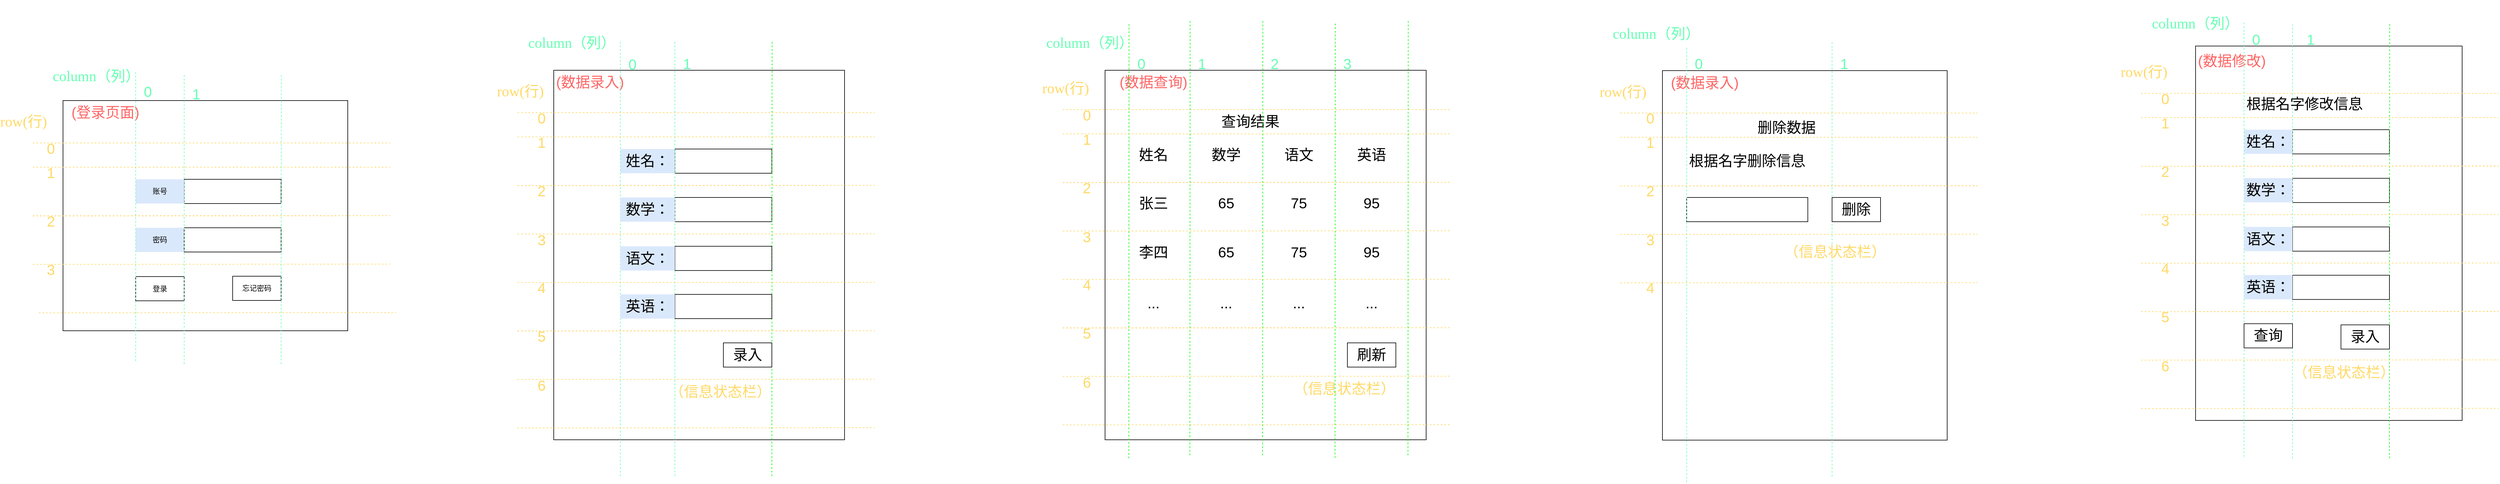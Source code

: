 <mxfile version="12.9.13" type="device"><diagram id="KTsxsyYEMVBA-dvYh1fz" name="第 1 页"><mxGraphModel dx="1486" dy="1206" grid="1" gridSize="10" guides="1" tooltips="1" connect="1" arrows="1" fold="1" page="0" pageScale="1" pageWidth="827" pageHeight="1169" math="0" shadow="0"><root><mxCell id="0"/><mxCell id="1" parent="0"/><mxCell id="TWhk6vjn6DgsriV5h5ET-1" value="" style="rounded=0;whiteSpace=wrap;html=1;fillColor=none;" parent="1" vertex="1"><mxGeometry x="40" y="50" width="470" height="380" as="geometry"/></mxCell><mxCell id="TWhk6vjn6DgsriV5h5ET-2" value="" style="rounded=0;whiteSpace=wrap;html=1;" parent="1" vertex="1"><mxGeometry x="240" y="180" width="160" height="40" as="geometry"/></mxCell><mxCell id="TWhk6vjn6DgsriV5h5ET-4" value="账号" style="text;html=1;strokeColor=none;fillColor=#dae8fc;align=center;verticalAlign=middle;whiteSpace=wrap;rounded=0;" parent="1" vertex="1"><mxGeometry x="160" y="180" width="80" height="40" as="geometry"/></mxCell><mxCell id="TWhk6vjn6DgsriV5h5ET-5" value="密码" style="text;html=1;strokeColor=none;fillColor=#dae8fc;align=center;verticalAlign=middle;whiteSpace=wrap;rounded=0;" parent="1" vertex="1"><mxGeometry x="160" y="260" width="80" height="40" as="geometry"/></mxCell><mxCell id="TWhk6vjn6DgsriV5h5ET-6" value="" style="rounded=0;whiteSpace=wrap;html=1;" parent="1" vertex="1"><mxGeometry x="240" y="260" width="160" height="40" as="geometry"/></mxCell><mxCell id="TWhk6vjn6DgsriV5h5ET-8" value="登录" style="rounded=0;whiteSpace=wrap;html=1;fillColor=none;" parent="1" vertex="1"><mxGeometry x="160" y="340.57" width="80" height="40" as="geometry"/></mxCell><mxCell id="TWhk6vjn6DgsriV5h5ET-11" value="忘记密码" style="rounded=0;whiteSpace=wrap;html=1;fillColor=none;" parent="1" vertex="1"><mxGeometry x="320" y="340" width="80" height="40" as="geometry"/></mxCell><mxCell id="AS2V_6Kqd2vV0nuptE7c-2" value="&lt;font style=&quot;font-size: 24px&quot;&gt;(登录页面)&lt;/font&gt;" style="text;html=1;strokeColor=none;fillColor=none;align=center;verticalAlign=middle;whiteSpace=wrap;rounded=0;fontColor=#FF6666;" parent="1" vertex="1"><mxGeometry x="30" y="50" width="160" height="40" as="geometry"/></mxCell><mxCell id="AS2V_6Kqd2vV0nuptE7c-6" value="" style="endArrow=none;html=1;rounded=1;dashed=1;strokeColor=#66FFB3;" parent="1" edge="1"><mxGeometry width="50" height="50" relative="1" as="geometry"><mxPoint x="240" y="485" as="sourcePoint"/><mxPoint x="240" y="5" as="targetPoint"/></mxGeometry></mxCell><mxCell id="AS2V_6Kqd2vV0nuptE7c-8" value="&lt;pre style=&quot;font-family: &amp;quot;consolas&amp;quot; ; font-size: 18pt&quot;&gt;&lt;span&gt;column（列）&lt;/span&gt;&lt;/pre&gt;" style="text;html=1;strokeColor=none;fillColor=none;align=center;verticalAlign=middle;whiteSpace=wrap;rounded=0;fontColor=#66FFB3;" parent="1" vertex="1"><mxGeometry x="70" width="50" height="20" as="geometry"/></mxCell><mxCell id="AS2V_6Kqd2vV0nuptE7c-16" value="&lt;pre style=&quot;font-family: &amp;quot;consolas&amp;quot; ; font-size: 18pt&quot;&gt;&lt;span&gt;row(行)&lt;/span&gt;&lt;/pre&gt;" style="text;html=1;strokeColor=none;fillColor=none;align=center;verticalAlign=middle;whiteSpace=wrap;rounded=0;textDirection=ltr;fontColor=#FFD966;" parent="1" vertex="1"><mxGeometry x="-50" y="60" width="50" height="50" as="geometry"/></mxCell><mxCell id="AS2V_6Kqd2vV0nuptE7c-10" value="" style="endArrow=none;html=1;rounded=1;dashed=1;strokeColor=#66FFB3;" parent="1" edge="1"><mxGeometry width="50" height="50" relative="1" as="geometry"><mxPoint x="160" y="480" as="sourcePoint"/><mxPoint x="160" as="targetPoint"/></mxGeometry></mxCell><mxCell id="AS2V_6Kqd2vV0nuptE7c-11" value="&lt;font style=&quot;font-size: 24px&quot;&gt;0&lt;/font&gt;" style="text;html=1;strokeColor=none;fillColor=none;align=center;verticalAlign=middle;whiteSpace=wrap;rounded=0;fontColor=#66FFB3;" parent="1" vertex="1"><mxGeometry x="160" y="25.57" width="40" height="20" as="geometry"/></mxCell><mxCell id="AS2V_6Kqd2vV0nuptE7c-12" value="&lt;font style=&quot;font-size: 24px&quot;&gt;1&lt;/font&gt;" style="text;html=1;strokeColor=none;fillColor=none;align=center;verticalAlign=middle;whiteSpace=wrap;rounded=0;fontColor=#66FFB3;" parent="1" vertex="1"><mxGeometry x="240" y="30" width="40" height="20" as="geometry"/></mxCell><mxCell id="AS2V_6Kqd2vV0nuptE7c-13" value="" style="endArrow=none;html=1;rounded=1;dashed=1;strokeColor=#FFD966;" parent="1" edge="1"><mxGeometry width="50" height="50" relative="1" as="geometry"><mxPoint x="-10" y="160" as="sourcePoint"/><mxPoint x="580" y="160" as="targetPoint"/></mxGeometry></mxCell><mxCell id="AS2V_6Kqd2vV0nuptE7c-14" value="" style="endArrow=none;html=1;rounded=1;dashed=1;strokeColor=#FFB366;" parent="1" edge="1"><mxGeometry width="50" height="50" relative="1" as="geometry"><mxPoint x="-10" y="240.43" as="sourcePoint"/><mxPoint x="580" y="240" as="targetPoint"/></mxGeometry></mxCell><mxCell id="AS2V_6Kqd2vV0nuptE7c-15" value="" style="endArrow=none;html=1;rounded=1;dashed=1;strokeColor=#FFD966;" parent="1" edge="1"><mxGeometry width="50" height="50" relative="1" as="geometry"><mxPoint x="-10" y="320.43" as="sourcePoint"/><mxPoint x="580" y="320" as="targetPoint"/></mxGeometry></mxCell><mxCell id="AS2V_6Kqd2vV0nuptE7c-18" value="" style="endArrow=none;html=1;rounded=1;dashed=1;strokeColor=#FFD966;" parent="1" edge="1"><mxGeometry width="50" height="50" relative="1" as="geometry"><mxPoint x="-10" y="120" as="sourcePoint"/><mxPoint x="580" y="120" as="targetPoint"/></mxGeometry></mxCell><mxCell id="AS2V_6Kqd2vV0nuptE7c-19" value="&lt;font style=&quot;font-size: 24px&quot;&gt;0&lt;/font&gt;" style="text;html=1;strokeColor=none;fillColor=none;align=center;verticalAlign=middle;whiteSpace=wrap;rounded=0;fontColor=#FFD966;" parent="1" vertex="1"><mxGeometry y="119.72" width="40" height="20" as="geometry"/></mxCell><mxCell id="AS2V_6Kqd2vV0nuptE7c-20" value="&lt;font style=&quot;font-size: 24px&quot;&gt;1&lt;br&gt;&lt;/font&gt;" style="text;html=1;strokeColor=none;fillColor=none;align=center;verticalAlign=middle;whiteSpace=wrap;rounded=0;fontColor=#FFD966;" parent="1" vertex="1"><mxGeometry y="159.72" width="40" height="20" as="geometry"/></mxCell><mxCell id="AS2V_6Kqd2vV0nuptE7c-21" value="&lt;font style=&quot;font-size: 24px&quot;&gt;2&lt;/font&gt;" style="text;html=1;strokeColor=none;fillColor=none;align=center;verticalAlign=middle;whiteSpace=wrap;rounded=0;fontColor=#FFD966;" parent="1" vertex="1"><mxGeometry y="239.72" width="40" height="20" as="geometry"/></mxCell><mxCell id="AS2V_6Kqd2vV0nuptE7c-22" value="&lt;font style=&quot;font-size: 24px&quot;&gt;3&lt;/font&gt;" style="text;html=1;strokeColor=none;fillColor=none;align=center;verticalAlign=middle;whiteSpace=wrap;rounded=0;fontColor=#FFD966;" parent="1" vertex="1"><mxGeometry y="320.29" width="40" height="20" as="geometry"/></mxCell><mxCell id="AS2V_6Kqd2vV0nuptE7c-23" value="" style="endArrow=none;html=1;rounded=1;dashed=1;strokeColor=#FFD966;" parent="1" edge="1"><mxGeometry width="50" height="50" relative="1" as="geometry"><mxPoint x="-10" y="240.43" as="sourcePoint"/><mxPoint x="580" y="240" as="targetPoint"/></mxGeometry></mxCell><mxCell id="AS2V_6Kqd2vV0nuptE7c-25" value="" style="endArrow=none;html=1;rounded=1;dashed=1;strokeColor=#FFD966;" parent="1" edge="1"><mxGeometry width="50" height="50" relative="1" as="geometry"><mxPoint y="400.43" as="sourcePoint"/><mxPoint x="590" y="400.0" as="targetPoint"/></mxGeometry></mxCell><mxCell id="AS2V_6Kqd2vV0nuptE7c-53" value="" style="endArrow=none;html=1;rounded=1;dashed=1;strokeColor=#66FFB3;" parent="1" edge="1"><mxGeometry width="50" height="50" relative="1" as="geometry"><mxPoint x="400" y="485" as="sourcePoint"/><mxPoint x="400.43" y="5.0" as="targetPoint"/></mxGeometry></mxCell><mxCell id="AS2V_6Kqd2vV0nuptE7c-54" value="" style="rounded=0;whiteSpace=wrap;html=1;fillColor=none;" parent="1" vertex="1"><mxGeometry x="850" width="480" height="610" as="geometry"/></mxCell><mxCell id="AS2V_6Kqd2vV0nuptE7c-55" value="" style="rounded=0;whiteSpace=wrap;html=1;" parent="1" vertex="1"><mxGeometry x="1050" y="130" width="160" height="40" as="geometry"/></mxCell><mxCell id="AS2V_6Kqd2vV0nuptE7c-56" value="&lt;font style=&quot;font-size: 24px&quot;&gt;姓名：&lt;/font&gt;" style="text;html=1;strokeColor=none;fillColor=#dae8fc;align=center;verticalAlign=middle;whiteSpace=wrap;rounded=0;" parent="1" vertex="1"><mxGeometry x="960" y="130" width="90" height="40" as="geometry"/></mxCell><mxCell id="AS2V_6Kqd2vV0nuptE7c-58" value="" style="rounded=0;whiteSpace=wrap;html=1;" parent="1" vertex="1"><mxGeometry x="1050" y="210" width="160" height="40" as="geometry"/></mxCell><mxCell id="AS2V_6Kqd2vV0nuptE7c-61" value="&lt;font style=&quot;font-size: 24px&quot;&gt;(数据录入)&lt;/font&gt;" style="text;html=1;strokeColor=none;fillColor=none;align=center;verticalAlign=middle;whiteSpace=wrap;rounded=0;fontColor=#FF6666;" parent="1" vertex="1"><mxGeometry x="830" width="160" height="40" as="geometry"/></mxCell><mxCell id="AS2V_6Kqd2vV0nuptE7c-64" value="" style="endArrow=none;html=1;rounded=1;dashed=1;strokeColor=#66FFB3;" parent="1" edge="1"><mxGeometry width="50" height="50" relative="1" as="geometry"><mxPoint x="1050" y="670" as="sourcePoint"/><mxPoint x="1050" y="-50.0" as="targetPoint"/></mxGeometry></mxCell><mxCell id="AS2V_6Kqd2vV0nuptE7c-65" value="" style="endArrow=none;html=1;rounded=1;dashed=1;strokeColor=#00FF00;" parent="1" edge="1"><mxGeometry width="50" height="50" relative="1" as="geometry"><mxPoint x="1210" y="670" as="sourcePoint"/><mxPoint x="1210.43" y="-50.0" as="targetPoint"/></mxGeometry></mxCell><mxCell id="AS2V_6Kqd2vV0nuptE7c-66" value="&lt;pre style=&quot;font-family: &amp;quot;consolas&amp;quot; ; font-size: 18pt&quot;&gt;&lt;span&gt;column（列）&lt;/span&gt;&lt;/pre&gt;" style="text;html=1;strokeColor=none;fillColor=none;align=center;verticalAlign=middle;whiteSpace=wrap;rounded=0;fontColor=#66FFB3;" parent="1" vertex="1"><mxGeometry x="850" y="-55" width="60" height="20" as="geometry"/></mxCell><mxCell id="AS2V_6Kqd2vV0nuptE7c-67" value="&lt;pre style=&quot;font-family: &amp;quot;consolas&amp;quot; ; font-size: 18pt&quot;&gt;&lt;span&gt;row(行)&lt;/span&gt;&lt;/pre&gt;" style="text;html=1;strokeColor=none;fillColor=none;align=center;verticalAlign=middle;whiteSpace=wrap;rounded=0;textDirection=ltr;fontColor=#FFD966;" parent="1" vertex="1"><mxGeometry x="770" y="10" width="50" height="50" as="geometry"/></mxCell><mxCell id="AS2V_6Kqd2vV0nuptE7c-68" value="" style="endArrow=none;html=1;rounded=1;dashed=1;strokeColor=#66FFB3;" parent="1" edge="1"><mxGeometry width="50" height="50" relative="1" as="geometry"><mxPoint x="960" y="670" as="sourcePoint"/><mxPoint x="960" y="-50.0" as="targetPoint"/></mxGeometry></mxCell><mxCell id="AS2V_6Kqd2vV0nuptE7c-69" value="&lt;font style=&quot;font-size: 24px&quot;&gt;0&lt;/font&gt;" style="text;html=1;strokeColor=none;fillColor=none;align=center;verticalAlign=middle;whiteSpace=wrap;rounded=0;fontColor=#66FFB3;" parent="1" vertex="1"><mxGeometry x="960" y="-19.43" width="40" height="20" as="geometry"/></mxCell><mxCell id="AS2V_6Kqd2vV0nuptE7c-70" value="&lt;font style=&quot;font-size: 24px&quot;&gt;1&lt;/font&gt;" style="text;html=1;strokeColor=none;fillColor=none;align=center;verticalAlign=middle;whiteSpace=wrap;rounded=0;fontColor=#66FFB3;" parent="1" vertex="1"><mxGeometry x="1050" y="-20" width="40" height="20" as="geometry"/></mxCell><mxCell id="AS2V_6Kqd2vV0nuptE7c-71" value="" style="endArrow=none;html=1;rounded=1;dashed=1;strokeColor=#FFD966;" parent="1" edge="1"><mxGeometry width="50" height="50" relative="1" as="geometry"><mxPoint x="790" y="110.0" as="sourcePoint"/><mxPoint x="1380" y="110.0" as="targetPoint"/></mxGeometry></mxCell><mxCell id="AS2V_6Kqd2vV0nuptE7c-72" value="" style="endArrow=none;html=1;rounded=1;dashed=1;strokeColor=#FFB366;" parent="1" edge="1"><mxGeometry width="50" height="50" relative="1" as="geometry"><mxPoint x="790" y="190.43" as="sourcePoint"/><mxPoint x="1380" y="190.0" as="targetPoint"/></mxGeometry></mxCell><mxCell id="AS2V_6Kqd2vV0nuptE7c-73" value="" style="endArrow=none;html=1;rounded=1;dashed=1;strokeColor=#FFD966;" parent="1" edge="1"><mxGeometry width="50" height="50" relative="1" as="geometry"><mxPoint x="790" y="270.43" as="sourcePoint"/><mxPoint x="1380" y="270.0" as="targetPoint"/></mxGeometry></mxCell><mxCell id="AS2V_6Kqd2vV0nuptE7c-74" value="" style="endArrow=none;html=1;rounded=1;dashed=1;strokeColor=#FFD966;" parent="1" edge="1"><mxGeometry width="50" height="50" relative="1" as="geometry"><mxPoint x="790" y="70.0" as="sourcePoint"/><mxPoint x="1380" y="70.0" as="targetPoint"/></mxGeometry></mxCell><mxCell id="AS2V_6Kqd2vV0nuptE7c-75" value="&lt;font style=&quot;font-size: 24px&quot;&gt;0&lt;/font&gt;" style="text;html=1;strokeColor=none;fillColor=none;align=center;verticalAlign=middle;whiteSpace=wrap;rounded=0;fontColor=#FFD966;" parent="1" vertex="1"><mxGeometry x="810" y="70.29" width="40" height="20" as="geometry"/></mxCell><mxCell id="AS2V_6Kqd2vV0nuptE7c-76" value="&lt;font style=&quot;font-size: 24px&quot;&gt;1&lt;br&gt;&lt;/font&gt;" style="text;html=1;strokeColor=none;fillColor=none;align=center;verticalAlign=middle;whiteSpace=wrap;rounded=0;fontColor=#FFD966;" parent="1" vertex="1"><mxGeometry x="810" y="110.29" width="40" height="20" as="geometry"/></mxCell><mxCell id="AS2V_6Kqd2vV0nuptE7c-77" value="&lt;font style=&quot;font-size: 24px&quot;&gt;2&lt;/font&gt;" style="text;html=1;strokeColor=none;fillColor=none;align=center;verticalAlign=middle;whiteSpace=wrap;rounded=0;fontColor=#FFD966;" parent="1" vertex="1"><mxGeometry x="810" y="190.29" width="40" height="20" as="geometry"/></mxCell><mxCell id="AS2V_6Kqd2vV0nuptE7c-78" value="&lt;font style=&quot;font-size: 24px&quot;&gt;3&lt;/font&gt;" style="text;html=1;strokeColor=none;fillColor=none;align=center;verticalAlign=middle;whiteSpace=wrap;rounded=0;fontColor=#FFD966;" parent="1" vertex="1"><mxGeometry x="810" y="270.86" width="40" height="20" as="geometry"/></mxCell><mxCell id="AS2V_6Kqd2vV0nuptE7c-79" value="" style="endArrow=none;html=1;rounded=1;dashed=1;strokeColor=#FFD966;" parent="1" edge="1"><mxGeometry width="50" height="50" relative="1" as="geometry"><mxPoint x="790" y="190.43" as="sourcePoint"/><mxPoint x="1380" y="190.0" as="targetPoint"/></mxGeometry></mxCell><mxCell id="AS2V_6Kqd2vV0nuptE7c-80" value="" style="endArrow=none;html=1;rounded=1;dashed=1;strokeColor=#FFD966;" parent="1" edge="1"><mxGeometry width="50" height="50" relative="1" as="geometry"><mxPoint x="790" y="350.43" as="sourcePoint"/><mxPoint x="1380" y="350" as="targetPoint"/></mxGeometry></mxCell><mxCell id="AS2V_6Kqd2vV0nuptE7c-82" value="&lt;font style=&quot;font-size: 24px&quot;&gt;数学：&lt;/font&gt;" style="text;html=1;strokeColor=none;fillColor=#dae8fc;align=center;verticalAlign=middle;whiteSpace=wrap;rounded=0;" parent="1" vertex="1"><mxGeometry x="960" y="210" width="90" height="40" as="geometry"/></mxCell><mxCell id="AS2V_6Kqd2vV0nuptE7c-83" value="" style="rounded=0;whiteSpace=wrap;html=1;" parent="1" vertex="1"><mxGeometry x="1050" y="370" width="160" height="40" as="geometry"/></mxCell><mxCell id="AS2V_6Kqd2vV0nuptE7c-84" value="英语：" style="text;html=1;strokeColor=none;fillColor=#dae8fc;align=center;verticalAlign=middle;whiteSpace=wrap;rounded=0;fontSize=24;" parent="1" vertex="1"><mxGeometry x="960" y="370" width="90" height="40" as="geometry"/></mxCell><mxCell id="AS2V_6Kqd2vV0nuptE7c-87" value="&lt;font style=&quot;font-size: 24px&quot;&gt;录入&lt;/font&gt;" style="rounded=0;whiteSpace=wrap;html=1;fillColor=none;" parent="1" vertex="1"><mxGeometry x="1130" y="450.0" width="80" height="40" as="geometry"/></mxCell><mxCell id="AS2V_6Kqd2vV0nuptE7c-89" value="" style="endArrow=none;html=1;rounded=1;dashed=1;strokeColor=#FFB366;" parent="1" edge="1"><mxGeometry width="50" height="50" relative="1" as="geometry"><mxPoint x="790" y="430.43" as="sourcePoint"/><mxPoint x="1380" y="430" as="targetPoint"/></mxGeometry></mxCell><mxCell id="AS2V_6Kqd2vV0nuptE7c-90" value="" style="endArrow=none;html=1;rounded=1;dashed=1;strokeColor=#FFD966;" parent="1" edge="1"><mxGeometry width="50" height="50" relative="1" as="geometry"><mxPoint x="790" y="510.43" as="sourcePoint"/><mxPoint x="1380" y="510.0" as="targetPoint"/></mxGeometry></mxCell><mxCell id="AS2V_6Kqd2vV0nuptE7c-91" value="&lt;font style=&quot;font-size: 24px&quot;&gt;4&lt;br&gt;&lt;/font&gt;" style="text;html=1;strokeColor=none;fillColor=none;align=center;verticalAlign=middle;whiteSpace=wrap;rounded=0;fontColor=#FFD966;" parent="1" vertex="1"><mxGeometry x="810" y="350.29" width="40" height="20" as="geometry"/></mxCell><mxCell id="AS2V_6Kqd2vV0nuptE7c-92" value="&lt;span style=&quot;font-size: 24px&quot;&gt;5&lt;/span&gt;" style="text;html=1;strokeColor=none;fillColor=none;align=center;verticalAlign=middle;whiteSpace=wrap;rounded=0;fontColor=#FFD966;" parent="1" vertex="1"><mxGeometry x="810" y="430.29" width="40" height="20" as="geometry"/></mxCell><mxCell id="AS2V_6Kqd2vV0nuptE7c-93" value="&lt;font style=&quot;font-size: 24px&quot;&gt;6&lt;/font&gt;" style="text;html=1;strokeColor=none;fillColor=none;align=center;verticalAlign=middle;whiteSpace=wrap;rounded=0;fontColor=#FFD966;" parent="1" vertex="1"><mxGeometry x="810" y="510.86" width="40" height="20" as="geometry"/></mxCell><mxCell id="AS2V_6Kqd2vV0nuptE7c-94" value="" style="endArrow=none;html=1;rounded=1;dashed=1;strokeColor=#FFD966;" parent="1" edge="1"><mxGeometry width="50" height="50" relative="1" as="geometry"><mxPoint x="790" y="430.43" as="sourcePoint"/><mxPoint x="1380" y="430" as="targetPoint"/></mxGeometry></mxCell><mxCell id="AS2V_6Kqd2vV0nuptE7c-95" value="" style="endArrow=none;html=1;rounded=1;dashed=1;strokeColor=#FFD966;" parent="1" edge="1"><mxGeometry width="50" height="50" relative="1" as="geometry"><mxPoint x="790" y="590.43" as="sourcePoint"/><mxPoint x="1380" y="590" as="targetPoint"/></mxGeometry></mxCell><mxCell id="AS2V_6Kqd2vV0nuptE7c-97" value="" style="rounded=0;whiteSpace=wrap;html=1;" parent="1" vertex="1"><mxGeometry x="1050" y="290.57" width="160" height="40" as="geometry"/></mxCell><mxCell id="AS2V_6Kqd2vV0nuptE7c-98" value="&lt;font style=&quot;font-size: 24px&quot;&gt;语文：&lt;/font&gt;" style="text;html=1;strokeColor=none;fillColor=#dae8fc;align=center;verticalAlign=middle;whiteSpace=wrap;rounded=0;" parent="1" vertex="1"><mxGeometry x="960" y="290.57" width="90" height="40" as="geometry"/></mxCell><mxCell id="AS2V_6Kqd2vV0nuptE7c-99" value="&lt;font style=&quot;font-size: 24px&quot;&gt;（信息状态栏）&lt;/font&gt;" style="text;html=1;strokeColor=none;fillColor=none;align=center;verticalAlign=middle;whiteSpace=wrap;rounded=0;fontColor=#FFD966;" parent="1" vertex="1"><mxGeometry x="1040" y="510.57" width="170" height="41" as="geometry"/></mxCell><mxCell id="4N1-qFMIXmCGXL1m2638-2" value="" style="rounded=0;whiteSpace=wrap;html=1;fillColor=none;" parent="1" vertex="1"><mxGeometry x="1760" width="530" height="610" as="geometry"/></mxCell><mxCell id="4N1-qFMIXmCGXL1m2638-4" value="&lt;font style=&quot;font-size: 24px&quot;&gt;姓名&lt;/font&gt;" style="text;html=1;strokeColor=none;fillColor=none;align=center;verticalAlign=middle;whiteSpace=wrap;rounded=0;" parent="1" vertex="1"><mxGeometry x="1800" y="120" width="80" height="40" as="geometry"/></mxCell><mxCell id="4N1-qFMIXmCGXL1m2638-6" value="&lt;font style=&quot;font-size: 24px&quot;&gt;(数据查询)&lt;/font&gt;" style="text;html=1;strokeColor=none;fillColor=none;align=center;verticalAlign=middle;whiteSpace=wrap;rounded=0;fontColor=#FF6666;" parent="1" vertex="1"><mxGeometry x="1760" width="160" height="40" as="geometry"/></mxCell><mxCell id="4N1-qFMIXmCGXL1m2638-8" value="" style="endArrow=none;html=1;rounded=1;dashed=1;strokeColor=#00FF00;" parent="1" edge="1"><mxGeometry width="50" height="50" relative="1" as="geometry"><mxPoint x="1799.17" y="640.57" as="sourcePoint"/><mxPoint x="1799.6" y="-79.43" as="targetPoint"/></mxGeometry></mxCell><mxCell id="4N1-qFMIXmCGXL1m2638-9" value="&lt;pre style=&quot;font-family: &amp;quot;consolas&amp;quot; ; font-size: 18pt&quot;&gt;&lt;span&gt;column（列）&lt;/span&gt;&lt;/pre&gt;" style="text;html=1;strokeColor=none;fillColor=none;align=center;verticalAlign=middle;whiteSpace=wrap;rounded=0;fontColor=#66FFB3;" parent="1" vertex="1"><mxGeometry x="1640" y="-55" width="190" height="20" as="geometry"/></mxCell><mxCell id="4N1-qFMIXmCGXL1m2638-10" value="&lt;pre style=&quot;font-family: &amp;quot;consolas&amp;quot; ; font-size: 18pt&quot;&gt;&lt;span&gt;row(行)&lt;/span&gt;&lt;/pre&gt;" style="text;html=1;strokeColor=none;fillColor=none;align=center;verticalAlign=middle;whiteSpace=wrap;rounded=0;textDirection=ltr;fontColor=#FFD966;" parent="1" vertex="1"><mxGeometry x="1670" y="5" width="50" height="50" as="geometry"/></mxCell><mxCell id="4N1-qFMIXmCGXL1m2638-12" value="&lt;font style=&quot;font-size: 24px&quot;&gt;0&lt;/font&gt;" style="text;html=1;strokeColor=none;fillColor=none;align=center;verticalAlign=middle;whiteSpace=wrap;rounded=0;fontColor=#66FFB3;" parent="1" vertex="1"><mxGeometry x="1800" y="-20" width="40" height="20" as="geometry"/></mxCell><mxCell id="4N1-qFMIXmCGXL1m2638-13" value="&lt;font style=&quot;font-size: 24px&quot;&gt;1&lt;/font&gt;" style="text;html=1;strokeColor=none;fillColor=none;align=center;verticalAlign=middle;whiteSpace=wrap;rounded=0;fontColor=#66FFB3;" parent="1" vertex="1"><mxGeometry x="1900" y="-20" width="40" height="20" as="geometry"/></mxCell><mxCell id="4N1-qFMIXmCGXL1m2638-14" value="" style="endArrow=none;html=1;rounded=1;dashed=1;strokeColor=#FFD966;" parent="1" edge="1"><mxGeometry width="50" height="50" relative="1" as="geometry"><mxPoint x="1690.0" y="105.0" as="sourcePoint"/><mxPoint x="2330" y="105" as="targetPoint"/></mxGeometry></mxCell><mxCell id="4N1-qFMIXmCGXL1m2638-15" value="" style="endArrow=none;html=1;rounded=1;dashed=1;strokeColor=#FFB366;" parent="1" edge="1"><mxGeometry width="50" height="50" relative="1" as="geometry"><mxPoint x="1690.0" y="185.43" as="sourcePoint"/><mxPoint x="2280.0" y="185.0" as="targetPoint"/></mxGeometry></mxCell><mxCell id="4N1-qFMIXmCGXL1m2638-16" value="" style="endArrow=none;html=1;rounded=1;dashed=1;strokeColor=#FFD966;" parent="1" edge="1"><mxGeometry width="50" height="50" relative="1" as="geometry"><mxPoint x="1690.0" y="265.43" as="sourcePoint"/><mxPoint x="2330" y="265" as="targetPoint"/></mxGeometry></mxCell><mxCell id="4N1-qFMIXmCGXL1m2638-17" value="" style="endArrow=none;html=1;rounded=1;dashed=1;strokeColor=#FFD966;" parent="1" edge="1"><mxGeometry width="50" height="50" relative="1" as="geometry"><mxPoint x="1690.0" y="65.0" as="sourcePoint"/><mxPoint x="2330" y="65" as="targetPoint"/></mxGeometry></mxCell><mxCell id="4N1-qFMIXmCGXL1m2638-18" value="&lt;font style=&quot;font-size: 24px&quot;&gt;0&lt;/font&gt;" style="text;html=1;strokeColor=none;fillColor=none;align=center;verticalAlign=middle;whiteSpace=wrap;rounded=0;fontColor=#FFD966;" parent="1" vertex="1"><mxGeometry x="1710" y="65" width="40" height="20" as="geometry"/></mxCell><mxCell id="4N1-qFMIXmCGXL1m2638-19" value="&lt;font style=&quot;font-size: 24px&quot;&gt;1&lt;br&gt;&lt;/font&gt;" style="text;html=1;strokeColor=none;fillColor=none;align=center;verticalAlign=middle;whiteSpace=wrap;rounded=0;fontColor=#FFD966;" parent="1" vertex="1"><mxGeometry x="1710" y="105" width="40" height="20" as="geometry"/></mxCell><mxCell id="4N1-qFMIXmCGXL1m2638-20" value="&lt;font style=&quot;font-size: 24px&quot;&gt;2&lt;/font&gt;" style="text;html=1;strokeColor=none;fillColor=none;align=center;verticalAlign=middle;whiteSpace=wrap;rounded=0;fontColor=#FFD966;" parent="1" vertex="1"><mxGeometry x="1710" y="185" width="40" height="20" as="geometry"/></mxCell><mxCell id="4N1-qFMIXmCGXL1m2638-21" value="&lt;font style=&quot;font-size: 24px&quot;&gt;3&lt;/font&gt;" style="text;html=1;strokeColor=none;fillColor=none;align=center;verticalAlign=middle;whiteSpace=wrap;rounded=0;fontColor=#FFD966;" parent="1" vertex="1"><mxGeometry x="1710" y="265.57" width="40" height="20" as="geometry"/></mxCell><mxCell id="4N1-qFMIXmCGXL1m2638-22" value="" style="endArrow=none;html=1;rounded=1;dashed=1;strokeColor=#FFD966;" parent="1" edge="1"><mxGeometry width="50" height="50" relative="1" as="geometry"><mxPoint x="1690.0" y="185.43" as="sourcePoint"/><mxPoint x="2330" y="185" as="targetPoint"/></mxGeometry></mxCell><mxCell id="4N1-qFMIXmCGXL1m2638-23" value="" style="endArrow=none;html=1;rounded=1;dashed=1;strokeColor=#FFD966;" parent="1" edge="1"><mxGeometry width="50" height="50" relative="1" as="geometry"><mxPoint x="1690.0" y="345.43" as="sourcePoint"/><mxPoint x="2330" y="345" as="targetPoint"/></mxGeometry></mxCell><mxCell id="4N1-qFMIXmCGXL1m2638-24" value="&lt;font style=&quot;font-size: 24px&quot;&gt;数学&lt;/font&gt;" style="text;html=1;strokeColor=none;fillColor=none;align=center;verticalAlign=middle;whiteSpace=wrap;rounded=0;" parent="1" vertex="1"><mxGeometry x="1920" y="120" width="80" height="40" as="geometry"/></mxCell><mxCell id="4N1-qFMIXmCGXL1m2638-26" value="英语" style="text;html=1;strokeColor=none;fillColor=none;align=center;verticalAlign=middle;whiteSpace=wrap;rounded=0;fontSize=24;" parent="1" vertex="1"><mxGeometry x="2160" y="120" width="80" height="40" as="geometry"/></mxCell><mxCell id="4N1-qFMIXmCGXL1m2638-27" value="&lt;font style=&quot;font-size: 24px&quot;&gt;刷新&lt;/font&gt;" style="rounded=0;whiteSpace=wrap;html=1;fillColor=none;" parent="1" vertex="1"><mxGeometry x="2160" y="450" width="80" height="40" as="geometry"/></mxCell><mxCell id="4N1-qFMIXmCGXL1m2638-28" value="" style="endArrow=none;html=1;rounded=1;dashed=1;strokeColor=#FFB366;" parent="1" edge="1"><mxGeometry width="50" height="50" relative="1" as="geometry"><mxPoint x="1690.0" y="425.43" as="sourcePoint"/><mxPoint x="2280.0" y="425" as="targetPoint"/></mxGeometry></mxCell><mxCell id="4N1-qFMIXmCGXL1m2638-29" value="" style="endArrow=none;html=1;rounded=1;dashed=1;strokeColor=#FFD966;" parent="1" edge="1"><mxGeometry width="50" height="50" relative="1" as="geometry"><mxPoint x="1690.0" y="505.43" as="sourcePoint"/><mxPoint x="2330" y="505" as="targetPoint"/></mxGeometry></mxCell><mxCell id="4N1-qFMIXmCGXL1m2638-30" value="&lt;font style=&quot;font-size: 24px&quot;&gt;4&lt;br&gt;&lt;/font&gt;" style="text;html=1;strokeColor=none;fillColor=none;align=center;verticalAlign=middle;whiteSpace=wrap;rounded=0;fontColor=#FFD966;" parent="1" vertex="1"><mxGeometry x="1710" y="345" width="40" height="20" as="geometry"/></mxCell><mxCell id="4N1-qFMIXmCGXL1m2638-31" value="&lt;span style=&quot;font-size: 24px&quot;&gt;5&lt;/span&gt;" style="text;html=1;strokeColor=none;fillColor=none;align=center;verticalAlign=middle;whiteSpace=wrap;rounded=0;fontColor=#FFD966;" parent="1" vertex="1"><mxGeometry x="1710" y="425" width="40" height="20" as="geometry"/></mxCell><mxCell id="4N1-qFMIXmCGXL1m2638-32" value="&lt;font style=&quot;font-size: 24px&quot;&gt;6&lt;/font&gt;" style="text;html=1;strokeColor=none;fillColor=none;align=center;verticalAlign=middle;whiteSpace=wrap;rounded=0;fontColor=#FFD966;" parent="1" vertex="1"><mxGeometry x="1710" y="505.57" width="40" height="20" as="geometry"/></mxCell><mxCell id="4N1-qFMIXmCGXL1m2638-33" value="" style="endArrow=none;html=1;rounded=1;dashed=1;strokeColor=#FFD966;" parent="1" edge="1"><mxGeometry width="50" height="50" relative="1" as="geometry"><mxPoint x="1690.0" y="425.43" as="sourcePoint"/><mxPoint x="2330" y="425" as="targetPoint"/></mxGeometry></mxCell><mxCell id="4N1-qFMIXmCGXL1m2638-34" value="" style="endArrow=none;html=1;rounded=1;dashed=1;strokeColor=#FFD966;" parent="1" edge="1"><mxGeometry width="50" height="50" relative="1" as="geometry"><mxPoint x="1690.0" y="585.43" as="sourcePoint"/><mxPoint x="2330" y="585" as="targetPoint"/></mxGeometry></mxCell><mxCell id="4N1-qFMIXmCGXL1m2638-36" value="&lt;font style=&quot;font-size: 24px&quot;&gt;语文&lt;/font&gt;" style="text;html=1;strokeColor=none;fillColor=none;align=center;verticalAlign=middle;whiteSpace=wrap;rounded=0;" parent="1" vertex="1"><mxGeometry x="2040" y="120" width="80" height="40" as="geometry"/></mxCell><mxCell id="4N1-qFMIXmCGXL1m2638-37" value="&lt;font style=&quot;font-size: 24px&quot;&gt;（信息状态栏）&lt;/font&gt;" style="text;html=1;strokeColor=none;fillColor=none;align=center;verticalAlign=middle;whiteSpace=wrap;rounded=0;fontColor=#FFD966;" parent="1" vertex="1"><mxGeometry x="2070" y="505.57" width="170" height="41" as="geometry"/></mxCell><mxCell id="4N1-qFMIXmCGXL1m2638-38" value="&lt;font style=&quot;font-size: 24px&quot;&gt;查询结果&lt;/font&gt;" style="text;html=1;strokeColor=none;fillColor=none;align=center;verticalAlign=middle;whiteSpace=wrap;rounded=0;" parent="1" vertex="1"><mxGeometry x="1920" y="65" width="160" height="40" as="geometry"/></mxCell><mxCell id="4N1-qFMIXmCGXL1m2638-41" value="&lt;span style=&quot;font-size: 24px&quot;&gt;张三&lt;/span&gt;" style="text;html=1;strokeColor=none;fillColor=none;align=center;verticalAlign=middle;whiteSpace=wrap;rounded=0;" parent="1" vertex="1"><mxGeometry x="1800" y="200" width="80" height="40" as="geometry"/></mxCell><mxCell id="4N1-qFMIXmCGXL1m2638-42" value="&lt;span style=&quot;font-size: 24px&quot;&gt;65&lt;/span&gt;" style="text;html=1;strokeColor=none;fillColor=none;align=center;verticalAlign=middle;whiteSpace=wrap;rounded=0;" parent="1" vertex="1"><mxGeometry x="1920" y="200" width="80" height="40" as="geometry"/></mxCell><mxCell id="4N1-qFMIXmCGXL1m2638-43" value="&lt;span style=&quot;font-size: 24px&quot;&gt;75&lt;/span&gt;" style="text;html=1;strokeColor=none;fillColor=none;align=center;verticalAlign=middle;whiteSpace=wrap;rounded=0;" parent="1" vertex="1"><mxGeometry x="2040" y="200" width="80" height="40" as="geometry"/></mxCell><mxCell id="4N1-qFMIXmCGXL1m2638-44" value="&lt;span style=&quot;font-size: 24px&quot;&gt;95&lt;/span&gt;" style="text;html=1;strokeColor=none;fillColor=none;align=center;verticalAlign=middle;whiteSpace=wrap;rounded=0;" parent="1" vertex="1"><mxGeometry x="2160" y="200" width="80" height="40" as="geometry"/></mxCell><mxCell id="4N1-qFMIXmCGXL1m2638-49" value="&lt;span style=&quot;font-size: 24px&quot;&gt;李四&lt;/span&gt;" style="text;html=1;strokeColor=none;fillColor=none;align=center;verticalAlign=middle;whiteSpace=wrap;rounded=0;" parent="1" vertex="1"><mxGeometry x="1800" y="280.57" width="80" height="40" as="geometry"/></mxCell><mxCell id="4N1-qFMIXmCGXL1m2638-50" value="&lt;span style=&quot;font-size: 24px&quot;&gt;65&lt;/span&gt;" style="text;html=1;strokeColor=none;fillColor=none;align=center;verticalAlign=middle;whiteSpace=wrap;rounded=0;" parent="1" vertex="1"><mxGeometry x="1920" y="280.57" width="80" height="40" as="geometry"/></mxCell><mxCell id="4N1-qFMIXmCGXL1m2638-51" value="&lt;span style=&quot;font-size: 24px&quot;&gt;75&lt;/span&gt;" style="text;html=1;strokeColor=none;fillColor=none;align=center;verticalAlign=middle;whiteSpace=wrap;rounded=0;" parent="1" vertex="1"><mxGeometry x="2040" y="280.57" width="80" height="40" as="geometry"/></mxCell><mxCell id="4N1-qFMIXmCGXL1m2638-52" value="&lt;span style=&quot;font-size: 24px&quot;&gt;95&lt;/span&gt;" style="text;html=1;strokeColor=none;fillColor=none;align=center;verticalAlign=middle;whiteSpace=wrap;rounded=0;" parent="1" vertex="1"><mxGeometry x="2160" y="280.57" width="80" height="40" as="geometry"/></mxCell><mxCell id="4N1-qFMIXmCGXL1m2638-53" value="&lt;span style=&quot;font-size: 24px&quot;&gt;...&lt;/span&gt;" style="text;html=1;strokeColor=none;fillColor=none;align=center;verticalAlign=middle;whiteSpace=wrap;rounded=0;" parent="1" vertex="1"><mxGeometry x="1800" y="365" width="80" height="40" as="geometry"/></mxCell><mxCell id="4N1-qFMIXmCGXL1m2638-54" value="&lt;span style=&quot;font-size: 24px&quot;&gt;...&lt;/span&gt;" style="text;html=1;strokeColor=none;fillColor=none;align=center;verticalAlign=middle;whiteSpace=wrap;rounded=0;" parent="1" vertex="1"><mxGeometry x="1920" y="365" width="80" height="40" as="geometry"/></mxCell><mxCell id="4N1-qFMIXmCGXL1m2638-55" value="&lt;span style=&quot;font-size: 24px&quot;&gt;...&lt;/span&gt;" style="text;html=1;strokeColor=none;fillColor=none;align=center;verticalAlign=middle;whiteSpace=wrap;rounded=0;" parent="1" vertex="1"><mxGeometry x="2040" y="365" width="80" height="40" as="geometry"/></mxCell><mxCell id="4N1-qFMIXmCGXL1m2638-56" value="&lt;span style=&quot;font-size: 24px&quot;&gt;...&lt;/span&gt;" style="text;html=1;strokeColor=none;fillColor=none;align=center;verticalAlign=middle;whiteSpace=wrap;rounded=0;" parent="1" vertex="1"><mxGeometry x="2160" y="365" width="80" height="40" as="geometry"/></mxCell><mxCell id="4N1-qFMIXmCGXL1m2638-57" value="" style="endArrow=none;html=1;rounded=1;dashed=1;strokeColor=#00FF00;" parent="1" edge="1"><mxGeometry width="50" height="50" relative="1" as="geometry"><mxPoint x="1900.0" y="635.57" as="sourcePoint"/><mxPoint x="1900.43" y="-84.43" as="targetPoint"/></mxGeometry></mxCell><mxCell id="4N1-qFMIXmCGXL1m2638-58" value="" style="endArrow=none;html=1;rounded=1;dashed=1;strokeColor=#00FF00;" parent="1" edge="1"><mxGeometry width="50" height="50" relative="1" as="geometry"><mxPoint x="2020.0" y="635.57" as="sourcePoint"/><mxPoint x="2020.43" y="-84.43" as="targetPoint"/></mxGeometry></mxCell><mxCell id="4N1-qFMIXmCGXL1m2638-59" value="" style="endArrow=none;html=1;rounded=1;dashed=1;strokeColor=#00FF00;" parent="1" edge="1"><mxGeometry width="50" height="50" relative="1" as="geometry"><mxPoint x="2139.58" y="640.0" as="sourcePoint"/><mxPoint x="2140.01" y="-80.0" as="targetPoint"/></mxGeometry></mxCell><mxCell id="4N1-qFMIXmCGXL1m2638-60" value="&lt;font style=&quot;font-size: 24px&quot;&gt;2&lt;/font&gt;" style="text;html=1;strokeColor=none;fillColor=none;align=center;verticalAlign=middle;whiteSpace=wrap;rounded=0;fontColor=#66FFB3;" parent="1" vertex="1"><mxGeometry x="2020" y="-20" width="40" height="20" as="geometry"/></mxCell><mxCell id="4N1-qFMIXmCGXL1m2638-61" value="&lt;font style=&quot;font-size: 24px&quot;&gt;3&lt;/font&gt;" style="text;html=1;strokeColor=none;fillColor=none;align=center;verticalAlign=middle;whiteSpace=wrap;rounded=0;fontColor=#66FFB3;" parent="1" vertex="1"><mxGeometry x="2140" y="-20" width="40" height="20" as="geometry"/></mxCell><mxCell id="4N1-qFMIXmCGXL1m2638-62" value="" style="endArrow=none;html=1;rounded=1;dashed=1;strokeColor=#00FF00;" parent="1" edge="1"><mxGeometry width="50" height="50" relative="1" as="geometry"><mxPoint x="2260.0" y="635.57" as="sourcePoint"/><mxPoint x="2260.43" y="-84.43" as="targetPoint"/></mxGeometry></mxCell><mxCell id="4N1-qFMIXmCGXL1m2638-63" value="" style="rounded=0;whiteSpace=wrap;html=1;fillColor=none;" parent="1" vertex="1"><mxGeometry x="2680" y="0.57" width="470" height="610" as="geometry"/></mxCell><mxCell id="4N1-qFMIXmCGXL1m2638-66" value="" style="rounded=0;whiteSpace=wrap;html=1;" parent="1" vertex="1"><mxGeometry x="2720" y="210" width="200" height="40" as="geometry"/></mxCell><mxCell id="4N1-qFMIXmCGXL1m2638-67" value="&lt;font style=&quot;font-size: 24px&quot;&gt;(数据录入)&lt;/font&gt;" style="text;html=1;strokeColor=none;fillColor=none;align=center;verticalAlign=middle;whiteSpace=wrap;rounded=0;fontColor=#FF6666;" parent="1" vertex="1"><mxGeometry x="2670" y="0.57" width="160" height="40" as="geometry"/></mxCell><mxCell id="4N1-qFMIXmCGXL1m2638-68" value="" style="endArrow=none;html=1;rounded=1;dashed=1;strokeColor=#66FFB3;" parent="1" edge="1"><mxGeometry width="50" height="50" relative="1" as="geometry"><mxPoint x="2960" y="670.57" as="sourcePoint"/><mxPoint x="2960" y="-49.43" as="targetPoint"/></mxGeometry></mxCell><mxCell id="4N1-qFMIXmCGXL1m2638-70" value="&lt;pre style=&quot;font-family: &amp;quot;consolas&amp;quot; ; font-size: 18pt&quot;&gt;&lt;span&gt;column（列）&lt;/span&gt;&lt;/pre&gt;" style="text;html=1;strokeColor=none;fillColor=none;align=center;verticalAlign=middle;whiteSpace=wrap;rounded=0;fontColor=#66FFB3;" parent="1" vertex="1"><mxGeometry x="2640" y="-70" width="60" height="20" as="geometry"/></mxCell><mxCell id="4N1-qFMIXmCGXL1m2638-71" value="&lt;pre style=&quot;font-family: &amp;quot;consolas&amp;quot; ; font-size: 18pt&quot;&gt;&lt;span&gt;row(行)&lt;/span&gt;&lt;/pre&gt;" style="text;html=1;strokeColor=none;fillColor=none;align=center;verticalAlign=middle;whiteSpace=wrap;rounded=0;textDirection=ltr;fontColor=#FFD966;" parent="1" vertex="1"><mxGeometry x="2590" y="10.57" width="50" height="50" as="geometry"/></mxCell><mxCell id="4N1-qFMIXmCGXL1m2638-72" value="" style="endArrow=none;html=1;rounded=1;dashed=1;strokeColor=#66FFB3;" parent="1" edge="1"><mxGeometry width="50" height="50" relative="1" as="geometry"><mxPoint x="2720" y="680" as="sourcePoint"/><mxPoint x="2720" y="-40" as="targetPoint"/></mxGeometry></mxCell><mxCell id="4N1-qFMIXmCGXL1m2638-73" value="&lt;font style=&quot;font-size: 24px&quot;&gt;0&lt;/font&gt;" style="text;html=1;strokeColor=none;fillColor=none;align=center;verticalAlign=middle;whiteSpace=wrap;rounded=0;fontColor=#66FFB3;" parent="1" vertex="1"><mxGeometry x="2720" y="-20" width="40" height="20" as="geometry"/></mxCell><mxCell id="4N1-qFMIXmCGXL1m2638-74" value="&lt;font style=&quot;font-size: 24px&quot;&gt;1&lt;/font&gt;" style="text;html=1;strokeColor=none;fillColor=none;align=center;verticalAlign=middle;whiteSpace=wrap;rounded=0;fontColor=#66FFB3;" parent="1" vertex="1"><mxGeometry x="2960" y="-20" width="40" height="20" as="geometry"/></mxCell><mxCell id="4N1-qFMIXmCGXL1m2638-75" value="" style="endArrow=none;html=1;rounded=1;dashed=1;strokeColor=#FFD966;" parent="1" edge="1"><mxGeometry width="50" height="50" relative="1" as="geometry"><mxPoint x="2610" y="110.57" as="sourcePoint"/><mxPoint x="3200" y="110.57" as="targetPoint"/></mxGeometry></mxCell><mxCell id="4N1-qFMIXmCGXL1m2638-76" value="" style="endArrow=none;html=1;rounded=1;dashed=1;strokeColor=#FFB366;" parent="1" edge="1"><mxGeometry width="50" height="50" relative="1" as="geometry"><mxPoint x="2610" y="191.0" as="sourcePoint"/><mxPoint x="3200" y="190.57" as="targetPoint"/></mxGeometry></mxCell><mxCell id="4N1-qFMIXmCGXL1m2638-77" value="" style="endArrow=none;html=1;rounded=1;dashed=1;strokeColor=#FFD966;" parent="1" edge="1"><mxGeometry width="50" height="50" relative="1" as="geometry"><mxPoint x="2610" y="271.0" as="sourcePoint"/><mxPoint x="3200" y="270.57" as="targetPoint"/></mxGeometry></mxCell><mxCell id="4N1-qFMIXmCGXL1m2638-78" value="" style="endArrow=none;html=1;rounded=1;dashed=1;strokeColor=#FFD966;" parent="1" edge="1"><mxGeometry width="50" height="50" relative="1" as="geometry"><mxPoint x="2610" y="70.57" as="sourcePoint"/><mxPoint x="3200" y="70.57" as="targetPoint"/></mxGeometry></mxCell><mxCell id="4N1-qFMIXmCGXL1m2638-79" value="&lt;font style=&quot;font-size: 24px&quot;&gt;0&lt;/font&gt;" style="text;html=1;strokeColor=none;fillColor=none;align=center;verticalAlign=middle;whiteSpace=wrap;rounded=0;fontColor=#FFD966;" parent="1" vertex="1"><mxGeometry x="2640" y="70" width="40" height="20" as="geometry"/></mxCell><mxCell id="4N1-qFMIXmCGXL1m2638-80" value="&lt;font style=&quot;font-size: 24px&quot;&gt;1&lt;br&gt;&lt;/font&gt;" style="text;html=1;strokeColor=none;fillColor=none;align=center;verticalAlign=middle;whiteSpace=wrap;rounded=0;fontColor=#FFD966;" parent="1" vertex="1"><mxGeometry x="2640" y="110" width="40" height="20" as="geometry"/></mxCell><mxCell id="4N1-qFMIXmCGXL1m2638-81" value="&lt;font style=&quot;font-size: 24px&quot;&gt;2&lt;/font&gt;" style="text;html=1;strokeColor=none;fillColor=none;align=center;verticalAlign=middle;whiteSpace=wrap;rounded=0;fontColor=#FFD966;" parent="1" vertex="1"><mxGeometry x="2640" y="190" width="40" height="20" as="geometry"/></mxCell><mxCell id="4N1-qFMIXmCGXL1m2638-82" value="&lt;font style=&quot;font-size: 24px&quot;&gt;3&lt;/font&gt;" style="text;html=1;strokeColor=none;fillColor=none;align=center;verticalAlign=middle;whiteSpace=wrap;rounded=0;fontColor=#FFD966;" parent="1" vertex="1"><mxGeometry x="2640" y="270.57" width="40" height="20" as="geometry"/></mxCell><mxCell id="4N1-qFMIXmCGXL1m2638-83" value="" style="endArrow=none;html=1;rounded=1;dashed=1;strokeColor=#FFD966;" parent="1" edge="1"><mxGeometry width="50" height="50" relative="1" as="geometry"><mxPoint x="2610" y="191.0" as="sourcePoint"/><mxPoint x="3200" y="190.57" as="targetPoint"/></mxGeometry></mxCell><mxCell id="4N1-qFMIXmCGXL1m2638-84" value="" style="endArrow=none;html=1;rounded=1;dashed=1;strokeColor=#FFD966;" parent="1" edge="1"><mxGeometry width="50" height="50" relative="1" as="geometry"><mxPoint x="2610" y="351.0" as="sourcePoint"/><mxPoint x="3200" y="350.57" as="targetPoint"/></mxGeometry></mxCell><mxCell id="4N1-qFMIXmCGXL1m2638-91" value="&lt;font style=&quot;font-size: 24px&quot;&gt;4&lt;br&gt;&lt;/font&gt;" style="text;html=1;strokeColor=none;fillColor=none;align=center;verticalAlign=middle;whiteSpace=wrap;rounded=0;fontColor=#FFD966;" parent="1" vertex="1"><mxGeometry x="2640" y="350" width="40" height="20" as="geometry"/></mxCell><mxCell id="4N1-qFMIXmCGXL1m2638-98" value="&lt;font style=&quot;font-size: 24px&quot;&gt;（信息状态栏）&lt;/font&gt;" style="text;html=1;strokeColor=none;fillColor=none;align=center;verticalAlign=middle;whiteSpace=wrap;rounded=0;fontColor=#FFD966;" parent="1" vertex="1"><mxGeometry x="2880" y="279.57" width="170" height="41" as="geometry"/></mxCell><mxCell id="4N1-qFMIXmCGXL1m2638-99" value="删除数据" style="text;html=1;strokeColor=none;fillColor=none;align=center;verticalAlign=middle;whiteSpace=wrap;rounded=0;fontSize=24;" parent="1" vertex="1"><mxGeometry x="2820" y="85" width="130" height="20" as="geometry"/></mxCell><mxCell id="4N1-qFMIXmCGXL1m2638-101" value="根据名字删除信息" style="text;html=1;strokeColor=none;fillColor=none;align=center;verticalAlign=middle;whiteSpace=wrap;rounded=0;fontSize=24;" parent="1" vertex="1"><mxGeometry x="2720" y="140" width="200" height="20" as="geometry"/></mxCell><mxCell id="4N1-qFMIXmCGXL1m2638-104" value="&lt;font style=&quot;font-size: 24px&quot;&gt;删除&lt;/font&gt;" style="rounded=0;whiteSpace=wrap;html=1;" parent="1" vertex="1"><mxGeometry x="2960" y="210" width="80" height="40" as="geometry"/></mxCell><mxCell id="4N1-qFMIXmCGXL1m2638-106" value="" style="rounded=0;whiteSpace=wrap;html=1;fillColor=none;" parent="1" vertex="1"><mxGeometry x="3560" y="-40" width="440" height="618.07" as="geometry"/></mxCell><mxCell id="4N1-qFMIXmCGXL1m2638-107" value="" style="rounded=0;whiteSpace=wrap;html=1;" parent="1" vertex="1"><mxGeometry x="3720" y="98.07" width="160" height="40" as="geometry"/></mxCell><mxCell id="4N1-qFMIXmCGXL1m2638-108" value="&lt;font style=&quot;font-size: 24px&quot;&gt;姓名：&lt;/font&gt;" style="text;html=1;strokeColor=none;fillColor=#dae8fc;align=center;verticalAlign=middle;whiteSpace=wrap;rounded=0;" parent="1" vertex="1"><mxGeometry x="3640" y="98.07" width="80" height="40" as="geometry"/></mxCell><mxCell id="4N1-qFMIXmCGXL1m2638-109" value="" style="rounded=0;whiteSpace=wrap;html=1;" parent="1" vertex="1"><mxGeometry x="3720" y="178.36" width="160" height="40" as="geometry"/></mxCell><mxCell id="4N1-qFMIXmCGXL1m2638-110" value="&lt;font style=&quot;font-size: 24px&quot;&gt;(数据修改)&lt;/font&gt;" style="text;html=1;strokeColor=none;fillColor=none;align=center;verticalAlign=middle;whiteSpace=wrap;rounded=0;fontColor=#FF6666;" parent="1" vertex="1"><mxGeometry x="3540" y="-35.0" width="160" height="40" as="geometry"/></mxCell><mxCell id="4N1-qFMIXmCGXL1m2638-111" value="" style="endArrow=none;html=1;rounded=1;dashed=1;strokeColor=#66FFB3;" parent="1" edge="1"><mxGeometry width="50" height="50" relative="1" as="geometry"><mxPoint x="3720" y="640.86" as="sourcePoint"/><mxPoint x="3720" y="-79.14" as="targetPoint"/></mxGeometry></mxCell><mxCell id="4N1-qFMIXmCGXL1m2638-112" value="" style="endArrow=none;html=1;rounded=1;dashed=1;strokeColor=#00FF00;" parent="1" edge="1"><mxGeometry width="50" height="50" relative="1" as="geometry"><mxPoint x="3880" y="640.57" as="sourcePoint"/><mxPoint x="3880.43" y="-79.43" as="targetPoint"/></mxGeometry></mxCell><mxCell id="4N1-qFMIXmCGXL1m2638-113" value="&lt;pre style=&quot;font-family: &amp;quot;consolas&amp;quot; ; font-size: 18pt&quot;&gt;&lt;span&gt;column（列）&lt;/span&gt;&lt;/pre&gt;" style="text;html=1;strokeColor=none;fillColor=none;align=center;verticalAlign=middle;whiteSpace=wrap;rounded=0;fontColor=#66FFB3;" parent="1" vertex="1"><mxGeometry x="3530" y="-86.93" width="60" height="20" as="geometry"/></mxCell><mxCell id="4N1-qFMIXmCGXL1m2638-114" value="&lt;pre style=&quot;font-family: &amp;quot;consolas&amp;quot; ; font-size: 18pt&quot;&gt;&lt;span&gt;row(行)&lt;/span&gt;&lt;/pre&gt;" style="text;html=1;strokeColor=none;fillColor=none;align=center;verticalAlign=middle;whiteSpace=wrap;rounded=0;textDirection=ltr;fontColor=#FFD966;" parent="1" vertex="1"><mxGeometry x="3450" y="-21.93" width="50" height="50" as="geometry"/></mxCell><mxCell id="4N1-qFMIXmCGXL1m2638-115" value="" style="endArrow=none;html=1;rounded=1;dashed=1;strokeColor=#66FFB3;" parent="1" edge="1"><mxGeometry width="50" height="50" relative="1" as="geometry"><mxPoint x="3640" y="638.07" as="sourcePoint"/><mxPoint x="3640" y="-81.93" as="targetPoint"/></mxGeometry></mxCell><mxCell id="4N1-qFMIXmCGXL1m2638-116" value="&lt;font style=&quot;font-size: 24px&quot;&gt;0&lt;/font&gt;" style="text;html=1;strokeColor=none;fillColor=none;align=center;verticalAlign=middle;whiteSpace=wrap;rounded=0;fontColor=#66FFB3;" parent="1" vertex="1"><mxGeometry x="3640" y="-60.0" width="40" height="20" as="geometry"/></mxCell><mxCell id="4N1-qFMIXmCGXL1m2638-117" value="&lt;font style=&quot;font-size: 24px&quot;&gt;1&lt;/font&gt;" style="text;html=1;strokeColor=none;fillColor=none;align=center;verticalAlign=middle;whiteSpace=wrap;rounded=0;fontColor=#66FFB3;" parent="1" vertex="1"><mxGeometry x="3730" y="-60.0" width="40" height="20" as="geometry"/></mxCell><mxCell id="4N1-qFMIXmCGXL1m2638-118" value="" style="endArrow=none;html=1;rounded=1;dashed=1;strokeColor=#FFD966;" parent="1" edge="1"><mxGeometry width="50" height="50" relative="1" as="geometry"><mxPoint x="3470" y="78.07" as="sourcePoint"/><mxPoint x="4060" y="78.07" as="targetPoint"/></mxGeometry></mxCell><mxCell id="4N1-qFMIXmCGXL1m2638-119" value="" style="endArrow=none;html=1;rounded=1;dashed=1;strokeColor=#FFB366;" parent="1" edge="1"><mxGeometry width="50" height="50" relative="1" as="geometry"><mxPoint x="3470" y="158.5" as="sourcePoint"/><mxPoint x="4060" y="158.07" as="targetPoint"/></mxGeometry></mxCell><mxCell id="4N1-qFMIXmCGXL1m2638-120" value="" style="endArrow=none;html=1;rounded=1;dashed=1;strokeColor=#FFD966;" parent="1" edge="1"><mxGeometry width="50" height="50" relative="1" as="geometry"><mxPoint x="3470" y="238.5" as="sourcePoint"/><mxPoint x="4060" y="238.07" as="targetPoint"/></mxGeometry></mxCell><mxCell id="4N1-qFMIXmCGXL1m2638-121" value="" style="endArrow=none;html=1;rounded=1;dashed=1;strokeColor=#FFD966;" parent="1" edge="1"><mxGeometry width="50" height="50" relative="1" as="geometry"><mxPoint x="3470" y="38.07" as="sourcePoint"/><mxPoint x="4060" y="38.07" as="targetPoint"/></mxGeometry></mxCell><mxCell id="4N1-qFMIXmCGXL1m2638-122" value="&lt;font style=&quot;font-size: 24px&quot;&gt;0&lt;/font&gt;" style="text;html=1;strokeColor=none;fillColor=none;align=center;verticalAlign=middle;whiteSpace=wrap;rounded=0;fontColor=#FFD966;" parent="1" vertex="1"><mxGeometry x="3490" y="38.36" width="40" height="20" as="geometry"/></mxCell><mxCell id="4N1-qFMIXmCGXL1m2638-123" value="&lt;font style=&quot;font-size: 24px&quot;&gt;1&lt;br&gt;&lt;/font&gt;" style="text;html=1;strokeColor=none;fillColor=none;align=center;verticalAlign=middle;whiteSpace=wrap;rounded=0;fontColor=#FFD966;" parent="1" vertex="1"><mxGeometry x="3490" y="78.36" width="40" height="20" as="geometry"/></mxCell><mxCell id="4N1-qFMIXmCGXL1m2638-124" value="&lt;font style=&quot;font-size: 24px&quot;&gt;2&lt;/font&gt;" style="text;html=1;strokeColor=none;fillColor=none;align=center;verticalAlign=middle;whiteSpace=wrap;rounded=0;fontColor=#FFD966;" parent="1" vertex="1"><mxGeometry x="3490" y="158.36" width="40" height="20" as="geometry"/></mxCell><mxCell id="4N1-qFMIXmCGXL1m2638-125" value="&lt;font style=&quot;font-size: 24px&quot;&gt;3&lt;/font&gt;" style="text;html=1;strokeColor=none;fillColor=none;align=center;verticalAlign=middle;whiteSpace=wrap;rounded=0;fontColor=#FFD966;" parent="1" vertex="1"><mxGeometry x="3490" y="238.93" width="40" height="20" as="geometry"/></mxCell><mxCell id="4N1-qFMIXmCGXL1m2638-126" value="" style="endArrow=none;html=1;rounded=1;dashed=1;strokeColor=#FFD966;" parent="1" edge="1"><mxGeometry width="50" height="50" relative="1" as="geometry"><mxPoint x="3470" y="158.5" as="sourcePoint"/><mxPoint x="4060" y="158.07" as="targetPoint"/></mxGeometry></mxCell><mxCell id="4N1-qFMIXmCGXL1m2638-127" value="" style="endArrow=none;html=1;rounded=1;dashed=1;strokeColor=#FFD966;" parent="1" edge="1"><mxGeometry width="50" height="50" relative="1" as="geometry"><mxPoint x="3470" y="318.5" as="sourcePoint"/><mxPoint x="4060" y="318.07" as="targetPoint"/></mxGeometry></mxCell><mxCell id="4N1-qFMIXmCGXL1m2638-128" value="&lt;font style=&quot;font-size: 24px&quot;&gt;数学：&lt;/font&gt;" style="text;html=1;strokeColor=none;fillColor=#dae8fc;align=center;verticalAlign=middle;whiteSpace=wrap;rounded=0;" parent="1" vertex="1"><mxGeometry x="3640" y="178.07" width="80" height="40" as="geometry"/></mxCell><mxCell id="4N1-qFMIXmCGXL1m2638-129" value="" style="rounded=0;whiteSpace=wrap;html=1;" parent="1" vertex="1"><mxGeometry x="3720" y="338.36" width="160" height="40" as="geometry"/></mxCell><mxCell id="4N1-qFMIXmCGXL1m2638-130" value="英语：" style="text;html=1;strokeColor=none;fillColor=#dae8fc;align=center;verticalAlign=middle;whiteSpace=wrap;rounded=0;fontSize=24;" parent="1" vertex="1"><mxGeometry x="3640" y="338.07" width="80" height="40" as="geometry"/></mxCell><mxCell id="4N1-qFMIXmCGXL1m2638-131" value="&lt;font style=&quot;font-size: 24px&quot;&gt;录入&lt;/font&gt;" style="rounded=0;whiteSpace=wrap;html=1;fillColor=none;" parent="1" vertex="1"><mxGeometry x="3800" y="420.29" width="80" height="40" as="geometry"/></mxCell><mxCell id="4N1-qFMIXmCGXL1m2638-132" value="" style="endArrow=none;html=1;rounded=1;dashed=1;strokeColor=#FFB366;" parent="1" edge="1"><mxGeometry width="50" height="50" relative="1" as="geometry"><mxPoint x="3470" y="398.5" as="sourcePoint"/><mxPoint x="4060" y="398.07" as="targetPoint"/></mxGeometry></mxCell><mxCell id="4N1-qFMIXmCGXL1m2638-133" value="" style="endArrow=none;html=1;rounded=1;dashed=1;strokeColor=#FFD966;" parent="1" edge="1"><mxGeometry width="50" height="50" relative="1" as="geometry"><mxPoint x="3470" y="478.5" as="sourcePoint"/><mxPoint x="4060" y="478.07" as="targetPoint"/></mxGeometry></mxCell><mxCell id="4N1-qFMIXmCGXL1m2638-134" value="&lt;font style=&quot;font-size: 24px&quot;&gt;4&lt;br&gt;&lt;/font&gt;" style="text;html=1;strokeColor=none;fillColor=none;align=center;verticalAlign=middle;whiteSpace=wrap;rounded=0;fontColor=#FFD966;" parent="1" vertex="1"><mxGeometry x="3490" y="318.36" width="40" height="20" as="geometry"/></mxCell><mxCell id="4N1-qFMIXmCGXL1m2638-135" value="&lt;span style=&quot;font-size: 24px&quot;&gt;5&lt;/span&gt;" style="text;html=1;strokeColor=none;fillColor=none;align=center;verticalAlign=middle;whiteSpace=wrap;rounded=0;fontColor=#FFD966;" parent="1" vertex="1"><mxGeometry x="3490" y="398.36" width="40" height="20" as="geometry"/></mxCell><mxCell id="4N1-qFMIXmCGXL1m2638-136" value="&lt;font style=&quot;font-size: 24px&quot;&gt;6&lt;/font&gt;" style="text;html=1;strokeColor=none;fillColor=none;align=center;verticalAlign=middle;whiteSpace=wrap;rounded=0;fontColor=#FFD966;" parent="1" vertex="1"><mxGeometry x="3490" y="478.93" width="40" height="20" as="geometry"/></mxCell><mxCell id="4N1-qFMIXmCGXL1m2638-137" value="" style="endArrow=none;html=1;rounded=1;dashed=1;strokeColor=#FFD966;" parent="1" edge="1"><mxGeometry width="50" height="50" relative="1" as="geometry"><mxPoint x="3470" y="398.5" as="sourcePoint"/><mxPoint x="4060" y="398.07" as="targetPoint"/></mxGeometry></mxCell><mxCell id="4N1-qFMIXmCGXL1m2638-138" value="" style="endArrow=none;html=1;rounded=1;dashed=1;strokeColor=#FFD966;" parent="1" edge="1"><mxGeometry width="50" height="50" relative="1" as="geometry"><mxPoint x="3470" y="558.5" as="sourcePoint"/><mxPoint x="4060" y="558.07" as="targetPoint"/></mxGeometry></mxCell><mxCell id="4N1-qFMIXmCGXL1m2638-139" value="" style="rounded=0;whiteSpace=wrap;html=1;" parent="1" vertex="1"><mxGeometry x="3720" y="258.64" width="160" height="40" as="geometry"/></mxCell><mxCell id="4N1-qFMIXmCGXL1m2638-140" value="&lt;font style=&quot;font-size: 24px&quot;&gt;语文：&lt;/font&gt;" style="text;html=1;strokeColor=none;fillColor=#dae8fc;align=center;verticalAlign=middle;whiteSpace=wrap;rounded=0;" parent="1" vertex="1"><mxGeometry x="3640" y="258.64" width="80" height="40" as="geometry"/></mxCell><mxCell id="4N1-qFMIXmCGXL1m2638-141" value="&lt;font style=&quot;font-size: 24px&quot;&gt;（信息状态栏）&lt;/font&gt;" style="text;html=1;strokeColor=none;fillColor=none;align=center;verticalAlign=middle;whiteSpace=wrap;rounded=0;fontColor=#FFD966;" parent="1" vertex="1"><mxGeometry x="3720" y="478.64" width="170" height="41" as="geometry"/></mxCell><mxCell id="4N1-qFMIXmCGXL1m2638-142" value="&lt;font style=&quot;font-size: 24px&quot;&gt;查询&lt;/font&gt;" style="rounded=0;whiteSpace=wrap;html=1;fillColor=none;" parent="1" vertex="1"><mxGeometry x="3640" y="418.36" width="80" height="40" as="geometry"/></mxCell><mxCell id="4N1-qFMIXmCGXL1m2638-143" value="根据名字修改信息" style="text;html=1;strokeColor=none;fillColor=none;align=center;verticalAlign=middle;whiteSpace=wrap;rounded=0;fontSize=24;" parent="1" vertex="1"><mxGeometry x="3640" y="45.57" width="200" height="20" as="geometry"/></mxCell></root></mxGraphModel></diagram></mxfile>